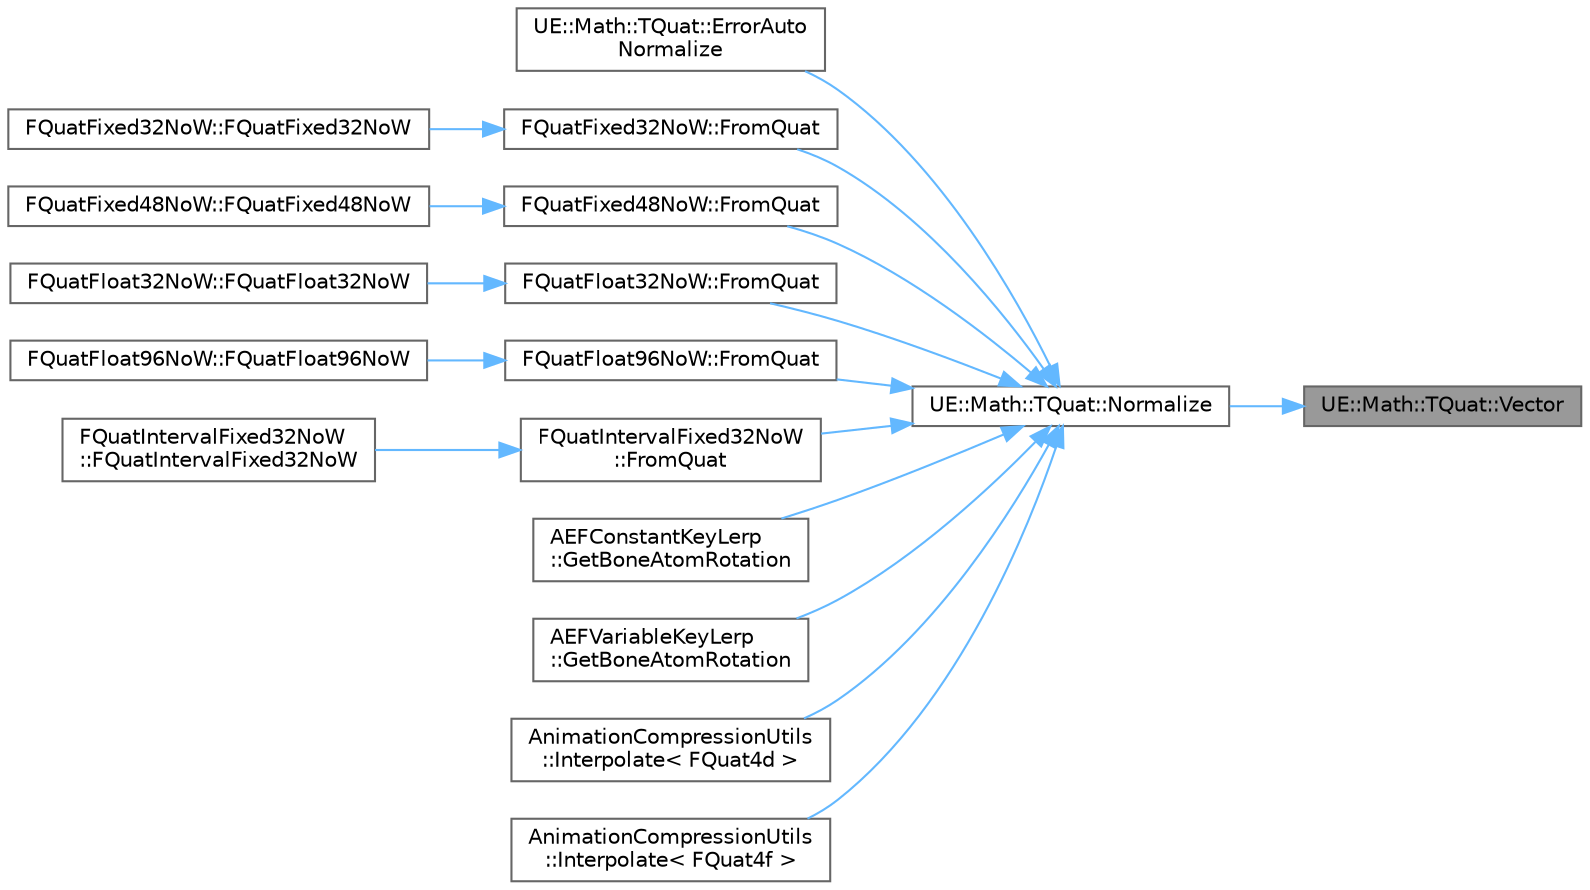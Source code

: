 digraph "UE::Math::TQuat::Vector"
{
 // INTERACTIVE_SVG=YES
 // LATEX_PDF_SIZE
  bgcolor="transparent";
  edge [fontname=Helvetica,fontsize=10,labelfontname=Helvetica,labelfontsize=10];
  node [fontname=Helvetica,fontsize=10,shape=box,height=0.2,width=0.4];
  rankdir="RL";
  Node1 [id="Node000001",label="UE::Math::TQuat::Vector",height=0.2,width=0.4,color="gray40", fillcolor="grey60", style="filled", fontcolor="black",tooltip="Convert a rotation into a unit vector facing in its direction."];
  Node1 -> Node2 [id="edge1_Node000001_Node000002",dir="back",color="steelblue1",style="solid",tooltip=" "];
  Node2 [id="Node000002",label="UE::Math::TQuat::Normalize",height=0.2,width=0.4,color="grey40", fillcolor="white", style="filled",URL="$d6/d4a/structUE_1_1Math_1_1TQuat.html#a02b564d66c1c1b1df24426dbee01c4ee",tooltip="Normalize this quaternion if it is large enough."];
  Node2 -> Node3 [id="edge2_Node000002_Node000003",dir="back",color="steelblue1",style="solid",tooltip=" "];
  Node3 [id="Node000003",label="UE::Math::TQuat::ErrorAuto\lNormalize",height=0.2,width=0.4,color="grey40", fillcolor="white", style="filled",URL="$d6/d4a/structUE_1_1Math_1_1TQuat.html#a676346783bd435b3965a09d715a3d414",tooltip="TQuat<T>::Error with auto-normalization."];
  Node2 -> Node4 [id="edge3_Node000002_Node000004",dir="back",color="steelblue1",style="solid",tooltip=" "];
  Node4 [id="Node000004",label="FQuatFixed32NoW::FromQuat",height=0.2,width=0.4,color="grey40", fillcolor="white", style="filled",URL="$d2/d9f/classFQuatFixed32NoW.html#a4f0d96f155d4c6cd0e1e539e53e7bb87",tooltip=" "];
  Node4 -> Node5 [id="edge4_Node000004_Node000005",dir="back",color="steelblue1",style="solid",tooltip=" "];
  Node5 [id="Node000005",label="FQuatFixed32NoW::FQuatFixed32NoW",height=0.2,width=0.4,color="grey40", fillcolor="white", style="filled",URL="$d2/d9f/classFQuatFixed32NoW.html#a85e605ac2ef69e1b8abe1dfe92e2e0f3",tooltip=" "];
  Node2 -> Node6 [id="edge5_Node000002_Node000006",dir="back",color="steelblue1",style="solid",tooltip=" "];
  Node6 [id="Node000006",label="FQuatFixed48NoW::FromQuat",height=0.2,width=0.4,color="grey40", fillcolor="white", style="filled",URL="$df/df0/classFQuatFixed48NoW.html#a6b8292188216951285c5f9666a2e7068",tooltip=" "];
  Node6 -> Node7 [id="edge6_Node000006_Node000007",dir="back",color="steelblue1",style="solid",tooltip=" "];
  Node7 [id="Node000007",label="FQuatFixed48NoW::FQuatFixed48NoW",height=0.2,width=0.4,color="grey40", fillcolor="white", style="filled",URL="$df/df0/classFQuatFixed48NoW.html#a58688147a3655acf6f9b9a348c72ab8a",tooltip=" "];
  Node2 -> Node8 [id="edge7_Node000002_Node000008",dir="back",color="steelblue1",style="solid",tooltip=" "];
  Node8 [id="Node000008",label="FQuatFloat32NoW::FromQuat",height=0.2,width=0.4,color="grey40", fillcolor="white", style="filled",URL="$d0/d68/classFQuatFloat32NoW.html#ac13ef39ea4c0190658144f5335ddbfb5",tooltip=" "];
  Node8 -> Node9 [id="edge8_Node000008_Node000009",dir="back",color="steelblue1",style="solid",tooltip=" "];
  Node9 [id="Node000009",label="FQuatFloat32NoW::FQuatFloat32NoW",height=0.2,width=0.4,color="grey40", fillcolor="white", style="filled",URL="$d0/d68/classFQuatFloat32NoW.html#ade4e8c0b6d70bb3779e14cbd34377627",tooltip=" "];
  Node2 -> Node10 [id="edge9_Node000002_Node000010",dir="back",color="steelblue1",style="solid",tooltip=" "];
  Node10 [id="Node000010",label="FQuatFloat96NoW::FromQuat",height=0.2,width=0.4,color="grey40", fillcolor="white", style="filled",URL="$df/d77/classFQuatFloat96NoW.html#a7eeea4d39e32d7ce348e037f38c7ce68",tooltip=" "];
  Node10 -> Node11 [id="edge10_Node000010_Node000011",dir="back",color="steelblue1",style="solid",tooltip=" "];
  Node11 [id="Node000011",label="FQuatFloat96NoW::FQuatFloat96NoW",height=0.2,width=0.4,color="grey40", fillcolor="white", style="filled",URL="$df/d77/classFQuatFloat96NoW.html#a1ade4d3e0f3ba187a1b1d8ab931dfce7",tooltip=" "];
  Node2 -> Node12 [id="edge11_Node000002_Node000012",dir="back",color="steelblue1",style="solid",tooltip=" "];
  Node12 [id="Node000012",label="FQuatIntervalFixed32NoW\l::FromQuat",height=0.2,width=0.4,color="grey40", fillcolor="white", style="filled",URL="$d0/dde/classFQuatIntervalFixed32NoW.html#af6fbce8127385050d05f54841cb99646",tooltip=" "];
  Node12 -> Node13 [id="edge12_Node000012_Node000013",dir="back",color="steelblue1",style="solid",tooltip=" "];
  Node13 [id="Node000013",label="FQuatIntervalFixed32NoW\l::FQuatIntervalFixed32NoW",height=0.2,width=0.4,color="grey40", fillcolor="white", style="filled",URL="$d0/dde/classFQuatIntervalFixed32NoW.html#ab68dc7c5dbce54eda7b1dff8e18d3d54",tooltip=" "];
  Node2 -> Node14 [id="edge13_Node000002_Node000014",dir="back",color="steelblue1",style="solid",tooltip=" "];
  Node14 [id="Node000014",label="AEFConstantKeyLerp\l::GetBoneAtomRotation",height=0.2,width=0.4,color="grey40", fillcolor="white", style="filled",URL="$d1/d9a/classAEFConstantKeyLerp.html#a17588efbca7151a06de3307ee0e5ea9f",tooltip="Decompress the Rotation component of a BoneAtom."];
  Node2 -> Node15 [id="edge14_Node000002_Node000015",dir="back",color="steelblue1",style="solid",tooltip=" "];
  Node15 [id="Node000015",label="AEFVariableKeyLerp\l::GetBoneAtomRotation",height=0.2,width=0.4,color="grey40", fillcolor="white", style="filled",URL="$d9/db9/classAEFVariableKeyLerp.html#acc9cb71e901596a27e16a69093523766",tooltip="Decompress the Rotation component of a BoneAtom."];
  Node2 -> Node16 [id="edge15_Node000002_Node000016",dir="back",color="steelblue1",style="solid",tooltip=" "];
  Node16 [id="Node000016",label="AnimationCompressionUtils\l::Interpolate\< FQuat4d \>",height=0.2,width=0.4,color="grey40", fillcolor="white", style="filled",URL="$db/dc2/namespaceAnimationCompressionUtils.html#a10970d81fc8da96516ec2db73a90840f",tooltip="custom instantiation of Interpolate for FQuats"];
  Node2 -> Node17 [id="edge16_Node000002_Node000017",dir="back",color="steelblue1",style="solid",tooltip=" "];
  Node17 [id="Node000017",label="AnimationCompressionUtils\l::Interpolate\< FQuat4f \>",height=0.2,width=0.4,color="grey40", fillcolor="white", style="filled",URL="$db/dc2/namespaceAnimationCompressionUtils.html#a11794050aa5fc683bf235c2977139fbf",tooltip=" "];
}
